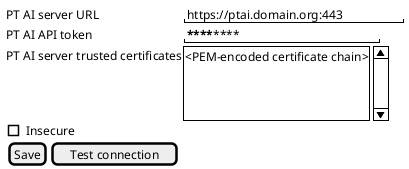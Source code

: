 @startsalt
{
    PT AI server URL | "https://ptai.domain.org:443"
    PT AI API token | "************************"
    PT AI server trusted certificates | {SI
    <PEM-encoded certificate chain>

    .
    .
    .

    }
    [ ] Insecure
    {[Save] | [Test connection]}
}
@endsalt